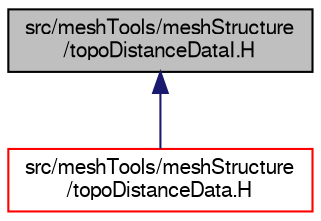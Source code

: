 digraph "src/meshTools/meshStructure/topoDistanceDataI.H"
{
  bgcolor="transparent";
  edge [fontname="FreeSans",fontsize="10",labelfontname="FreeSans",labelfontsize="10"];
  node [fontname="FreeSans",fontsize="10",shape=record];
  Node220 [label="src/meshTools/meshStructure\l/topoDistanceDataI.H",height=0.2,width=0.4,color="black", fillcolor="grey75", style="filled", fontcolor="black"];
  Node220 -> Node221 [dir="back",color="midnightblue",fontsize="10",style="solid",fontname="FreeSans"];
  Node221 [label="src/meshTools/meshStructure\l/topoDistanceData.H",height=0.2,width=0.4,color="red",URL="$a07661.html"];
}
